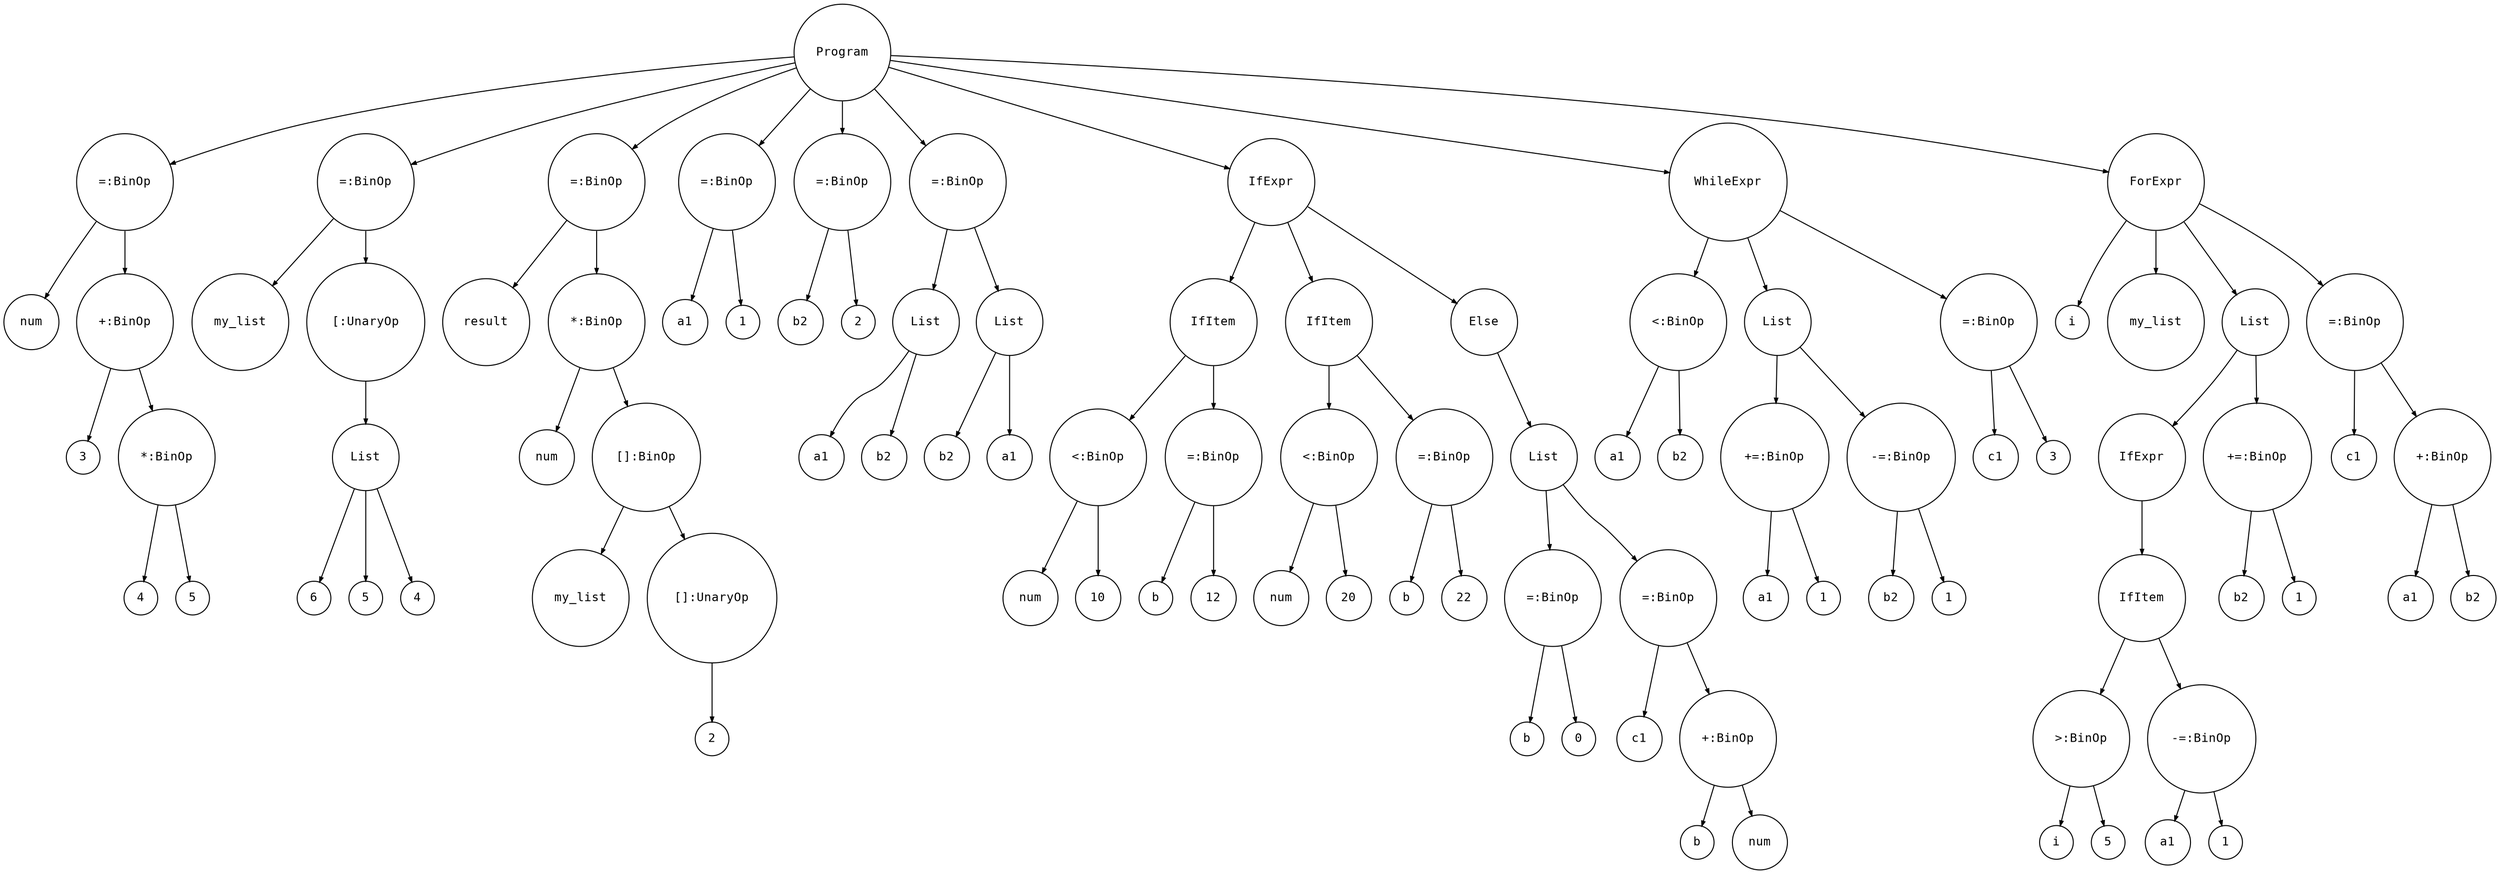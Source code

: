 digraph astgraph {
    node [shape=circle, fontsize=12, fontname="Courier", height=.1];
    ranksep=.3;
    edge [arrowsize=.5]
    node1 [label="=:BinOp"]
    Program -> node1
    node2 [label="num"]
    node1 -> node2
    node3 [label="+:BinOp"]
    node1 -> node3
    node4 [label="3"]
    node3 -> node4
    node5 [label="*:BinOp"]
    node3 -> node5
    node6 [label="4"]
    node5 -> node6
    node7 [label="5"]
    node5 -> node7
    node8 [label="=:BinOp"]
    Program -> node8
    node9 [label="my_list"]
    node8 -> node9
    node10 [label="[:UnaryOp"]
    node8 -> node10
    node11 [label="List"]
    node10 -> node11
    node12 [label="6"]
    node11 -> node12
    node13 [label="5"]
    node11 -> node13
    node14 [label="4"]
    node11 -> node14
    node15 [label="=:BinOp"]
    Program -> node15
    node16 [label="result"]
    node15 -> node16
    node17 [label="*:BinOp"]
    node15 -> node17
    node18 [label="num"]
    node17 -> node18
    node19 [label="[]:BinOp"]
    node17 -> node19
    node20 [label="my_list"]
    node19 -> node20
    node21 [label="[]:UnaryOp"]
    node19 -> node21
    node22 [label="2"]
    node21 -> node22
    node23 [label="=:BinOp"]
    Program -> node23
    node24 [label="a1"]
    node23 -> node24
    node25 [label="1"]
    node23 -> node25
    node26 [label="=:BinOp"]
    Program -> node26
    node27 [label="b2"]
    node26 -> node27
    node28 [label="2"]
    node26 -> node28
    node29 [label="=:BinOp"]
    Program -> node29
    node30 [label="List"]
    node29 -> node30
    node31 [label="a1"]
    node30 -> node31
    node32 [label="b2"]
    node30 -> node32
    node33 [label="List"]
    node29 -> node33
    node34 [label="b2"]
    node33 -> node34
    node35 [label="a1"]
    node33 -> node35
    node36 [label="IfExpr"]
    Program -> node36
    node37 [label="IfItem"]
    node36 -> node37
    node38 [label="<:BinOp"]
    node37 -> node38
    node39 [label="num"]
    node38 -> node39
    node40 [label="10"]
    node38 -> node40
    node41 [label="=:BinOp"]
    node37 -> node41
    node42 [label="b"]
    node41 -> node42
    node43 [label="12"]
    node41 -> node43
    node44 [label="IfItem"]
    node36 -> node44
    node45 [label="<:BinOp"]
    node44 -> node45
    node46 [label="num"]
    node45 -> node46
    node47 [label="20"]
    node45 -> node47
    node48 [label="=:BinOp"]
    node44 -> node48
    node49 [label="b"]
    node48 -> node49
    node50 [label="22"]
    node48 -> node50
    node51 [label="Else"]
    node36 -> node51
    node52 [label="List"]
    node51 -> node52
    node53 [label="=:BinOp"]
    node52 -> node53
    node54 [label="b"]
    node53 -> node54
    node55 [label="0"]
    node53 -> node55
    node56 [label="=:BinOp"]
    node52 -> node56
    node57 [label="c1"]
    node56 -> node57
    node58 [label="+:BinOp"]
    node56 -> node58
    node59 [label="b"]
    node58 -> node59
    node60 [label="num"]
    node58 -> node60
    node61[label="WhileExpr"]
    Program -> node61
    node62 [label="<:BinOp"]
    node61 -> node62
    node63 [label="a1"]
    node62 -> node63
    node64 [label="b2"]
    node62 -> node64
    node65 [label="List"]
    node61 -> node65
    node66 [label="+=:BinOp"]
    node65 -> node66
    node67 [label="a1"]
    node66 -> node67
    node68 [label="1"]
    node66 -> node68
    node69 [label="-=:BinOp"]
    node65 -> node69
    node70 [label="b2"]
    node69 -> node70
    node71 [label="1"]
    node69 -> node71
    node72 [label="=:BinOp"]
    node61 -> node72
    node73 [label="c1"]
    node72 -> node73
    node74 [label="3"]
    node72 -> node74
    node75[label="ForExpr"]
    Program -> node75
    node76 [label="i"]
    node75 -> node76
    node77 [label="my_list"]
    node75 -> node77
    node78 [label="List"]
    node75 -> node78
    node79 [label="IfExpr"]
    node78 -> node79
    node80 [label="IfItem"]
    node79 -> node80
    node81 [label=">:BinOp"]
    node80 -> node81
    node82 [label="i"]
    node81 -> node82
    node83 [label="5"]
    node81 -> node83
    node84 [label="-=:BinOp"]
    node80 -> node84
    node85 [label="a1"]
    node84 -> node85
    node86 [label="1"]
    node84 -> node86
    node87 [label="+=:BinOp"]
    node78 -> node87
    node88 [label="b2"]
    node87 -> node88
    node89 [label="1"]
    node87 -> node89
    node90 [label="=:BinOp"]
    node75 -> node90
    node91 [label="c1"]
    node90 -> node91
    node92 [label="+:BinOp"]
    node90 -> node92
    node93 [label="a1"]
    node92 -> node93
    node94 [label="b2"]
    node92 -> node94
}